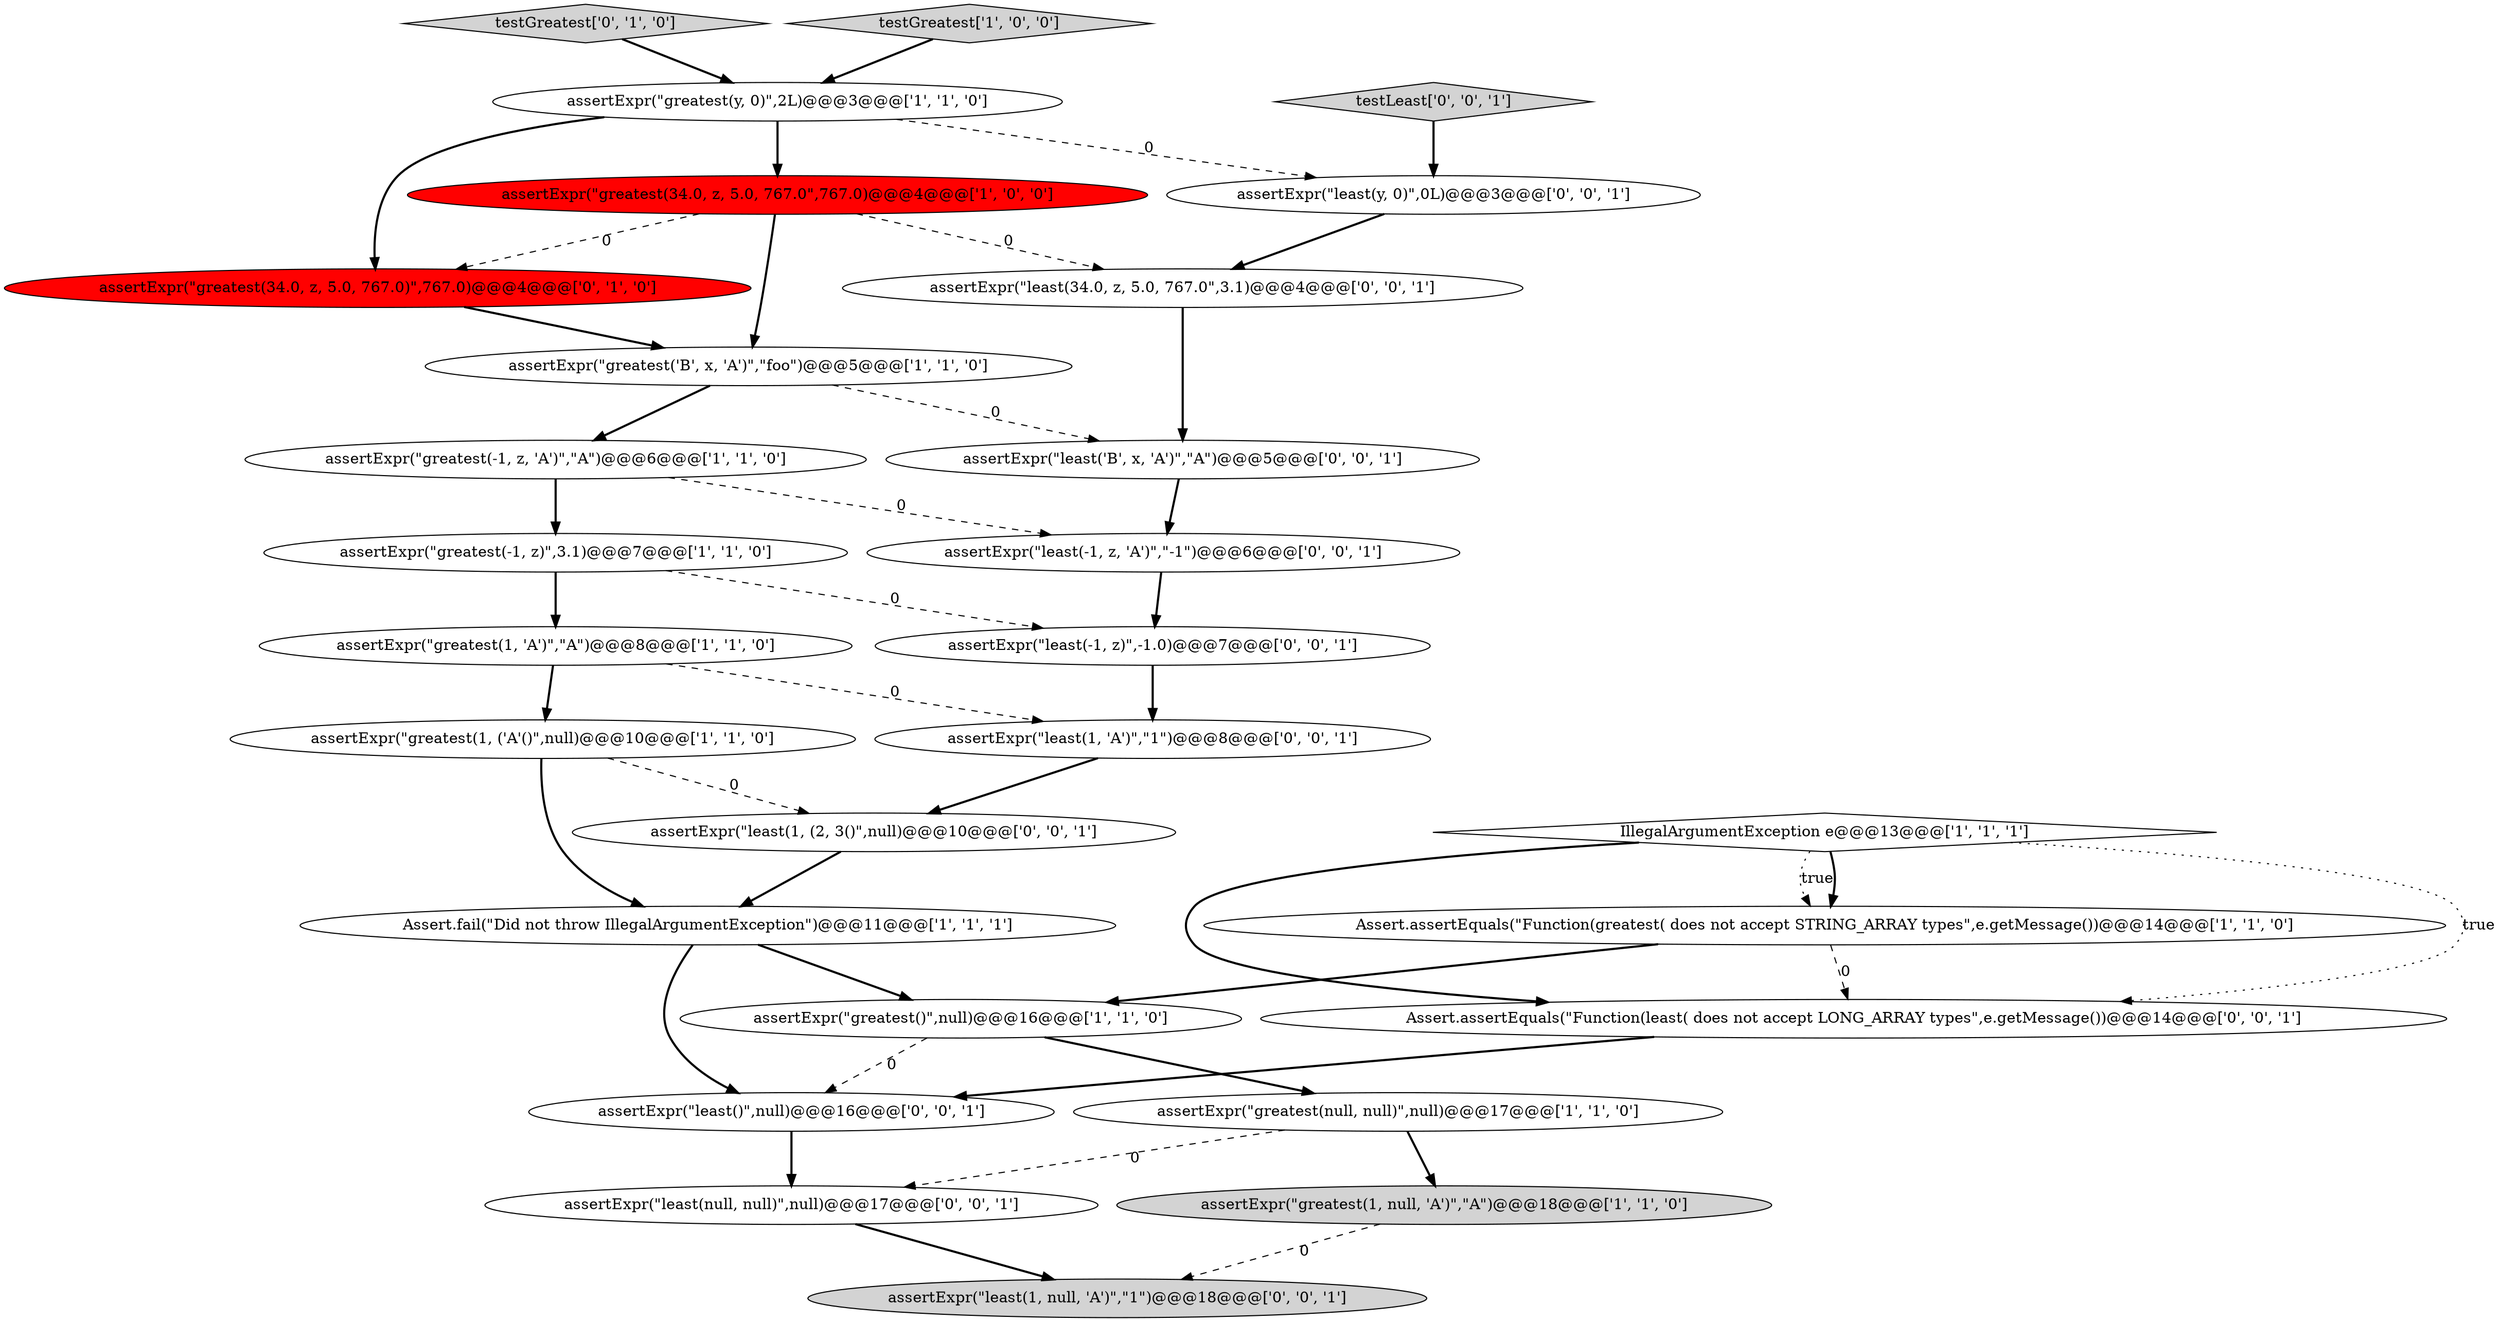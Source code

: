 digraph {
15 [style = filled, label = "testGreatest['0', '1', '0']", fillcolor = lightgray, shape = diamond image = "AAA0AAABBB2BBB"];
18 [style = filled, label = "assertExpr(\"least(1, (2, 3()\",null)@@@10@@@['0', '0', '1']", fillcolor = white, shape = ellipse image = "AAA0AAABBB3BBB"];
0 [style = filled, label = "assertExpr(\"greatest(1, ('A'()\",null)@@@10@@@['1', '1', '0']", fillcolor = white, shape = ellipse image = "AAA0AAABBB1BBB"];
22 [style = filled, label = "testLeast['0', '0', '1']", fillcolor = lightgray, shape = diamond image = "AAA0AAABBB3BBB"];
9 [style = filled, label = "testGreatest['1', '0', '0']", fillcolor = lightgray, shape = diamond image = "AAA0AAABBB1BBB"];
11 [style = filled, label = "Assert.assertEquals(\"Function(greatest( does not accept STRING_ARRAY types\",e.getMessage())@@@14@@@['1', '1', '0']", fillcolor = white, shape = ellipse image = "AAA0AAABBB1BBB"];
5 [style = filled, label = "assertExpr(\"greatest(-1, z)\",3.1)@@@7@@@['1', '1', '0']", fillcolor = white, shape = ellipse image = "AAA0AAABBB1BBB"];
3 [style = filled, label = "assertExpr(\"greatest()\",null)@@@16@@@['1', '1', '0']", fillcolor = white, shape = ellipse image = "AAA0AAABBB1BBB"];
27 [style = filled, label = "assertExpr(\"least(1, null, 'A')\",\"1\")@@@18@@@['0', '0', '1']", fillcolor = lightgray, shape = ellipse image = "AAA0AAABBB3BBB"];
25 [style = filled, label = "assertExpr(\"least(null, null)\",null)@@@17@@@['0', '0', '1']", fillcolor = white, shape = ellipse image = "AAA0AAABBB3BBB"];
26 [style = filled, label = "assertExpr(\"least(-1, z, 'A')\",\"-1\")@@@6@@@['0', '0', '1']", fillcolor = white, shape = ellipse image = "AAA0AAABBB3BBB"];
21 [style = filled, label = "assertExpr(\"least(1, 'A')\",\"1\")@@@8@@@['0', '0', '1']", fillcolor = white, shape = ellipse image = "AAA0AAABBB3BBB"];
17 [style = filled, label = "assertExpr(\"least()\",null)@@@16@@@['0', '0', '1']", fillcolor = white, shape = ellipse image = "AAA0AAABBB3BBB"];
14 [style = filled, label = "assertExpr(\"greatest(34.0, z, 5.0, 767.0)\",767.0)@@@4@@@['0', '1', '0']", fillcolor = red, shape = ellipse image = "AAA1AAABBB2BBB"];
24 [style = filled, label = "Assert.assertEquals(\"Function(least( does not accept LONG_ARRAY types\",e.getMessage())@@@14@@@['0', '0', '1']", fillcolor = white, shape = ellipse image = "AAA0AAABBB3BBB"];
6 [style = filled, label = "Assert.fail(\"Did not throw IllegalArgumentException\")@@@11@@@['1', '1', '1']", fillcolor = white, shape = ellipse image = "AAA0AAABBB1BBB"];
1 [style = filled, label = "assertExpr(\"greatest('B', x, 'A')\",\"foo\")@@@5@@@['1', '1', '0']", fillcolor = white, shape = ellipse image = "AAA0AAABBB1BBB"];
16 [style = filled, label = "assertExpr(\"least('B', x, 'A')\",\"A\")@@@5@@@['0', '0', '1']", fillcolor = white, shape = ellipse image = "AAA0AAABBB3BBB"];
4 [style = filled, label = "assertExpr(\"greatest(1, null, 'A')\",\"A\")@@@18@@@['1', '1', '0']", fillcolor = lightgray, shape = ellipse image = "AAA0AAABBB1BBB"];
13 [style = filled, label = "assertExpr(\"greatest(-1, z, 'A')\",\"A\")@@@6@@@['1', '1', '0']", fillcolor = white, shape = ellipse image = "AAA0AAABBB1BBB"];
2 [style = filled, label = "assertExpr(\"greatest(1, 'A')\",\"A\")@@@8@@@['1', '1', '0']", fillcolor = white, shape = ellipse image = "AAA0AAABBB1BBB"];
19 [style = filled, label = "assertExpr(\"least(y, 0)\",0L)@@@3@@@['0', '0', '1']", fillcolor = white, shape = ellipse image = "AAA0AAABBB3BBB"];
8 [style = filled, label = "IllegalArgumentException e@@@13@@@['1', '1', '1']", fillcolor = white, shape = diamond image = "AAA0AAABBB1BBB"];
10 [style = filled, label = "assertExpr(\"greatest(null, null)\",null)@@@17@@@['1', '1', '0']", fillcolor = white, shape = ellipse image = "AAA0AAABBB1BBB"];
23 [style = filled, label = "assertExpr(\"least(-1, z)\",-1.0)@@@7@@@['0', '0', '1']", fillcolor = white, shape = ellipse image = "AAA0AAABBB3BBB"];
7 [style = filled, label = "assertExpr(\"greatest(y, 0)\",2L)@@@3@@@['1', '1', '0']", fillcolor = white, shape = ellipse image = "AAA0AAABBB1BBB"];
12 [style = filled, label = "assertExpr(\"greatest(34.0, z, 5.0, 767.0\",767.0)@@@4@@@['1', '0', '0']", fillcolor = red, shape = ellipse image = "AAA1AAABBB1BBB"];
20 [style = filled, label = "assertExpr(\"least(34.0, z, 5.0, 767.0\",3.1)@@@4@@@['0', '0', '1']", fillcolor = white, shape = ellipse image = "AAA0AAABBB3BBB"];
6->17 [style = bold, label=""];
6->3 [style = bold, label=""];
17->25 [style = bold, label=""];
3->17 [style = dashed, label="0"];
12->20 [style = dashed, label="0"];
15->7 [style = bold, label=""];
22->19 [style = bold, label=""];
7->12 [style = bold, label=""];
0->6 [style = bold, label=""];
5->23 [style = dashed, label="0"];
19->20 [style = bold, label=""];
16->26 [style = bold, label=""];
4->27 [style = dashed, label="0"];
9->7 [style = bold, label=""];
12->1 [style = bold, label=""];
13->26 [style = dashed, label="0"];
1->13 [style = bold, label=""];
21->18 [style = bold, label=""];
8->24 [style = dotted, label="true"];
14->1 [style = bold, label=""];
7->14 [style = bold, label=""];
25->27 [style = bold, label=""];
3->10 [style = bold, label=""];
5->2 [style = bold, label=""];
2->0 [style = bold, label=""];
20->16 [style = bold, label=""];
12->14 [style = dashed, label="0"];
23->21 [style = bold, label=""];
2->21 [style = dashed, label="0"];
11->3 [style = bold, label=""];
18->6 [style = bold, label=""];
7->19 [style = dashed, label="0"];
1->16 [style = dashed, label="0"];
26->23 [style = bold, label=""];
11->24 [style = dashed, label="0"];
24->17 [style = bold, label=""];
10->4 [style = bold, label=""];
13->5 [style = bold, label=""];
8->11 [style = dotted, label="true"];
0->18 [style = dashed, label="0"];
8->11 [style = bold, label=""];
10->25 [style = dashed, label="0"];
8->24 [style = bold, label=""];
}
